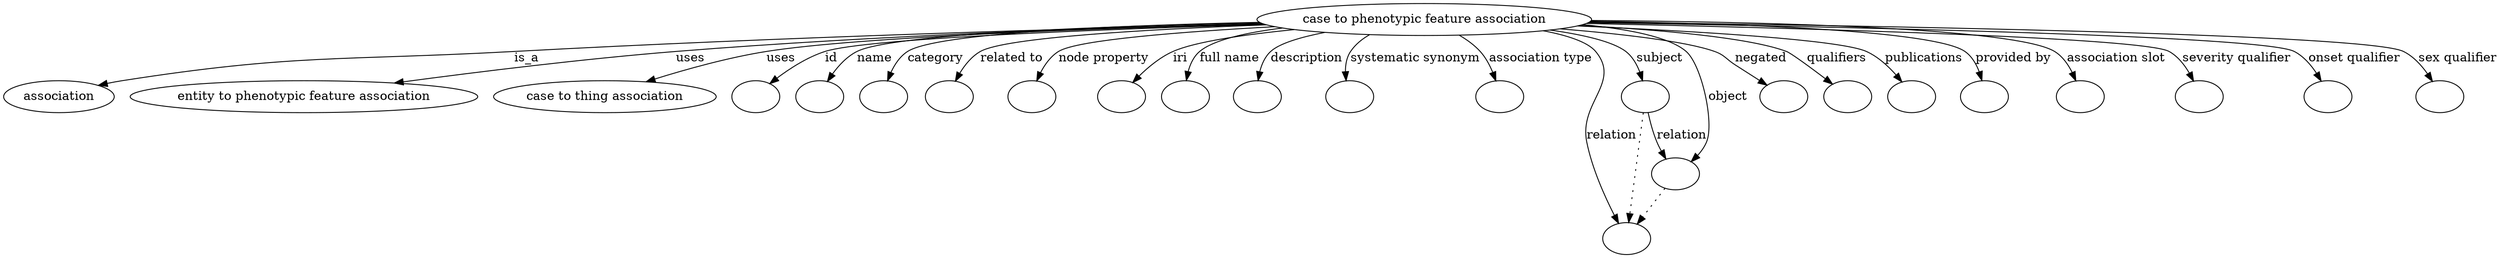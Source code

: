 digraph {
	graph [bb="0,0,2337.2,281"];
	node [label="\N"];
	"case to phenotypic feature association"	 [height=0.5,
		label="case to phenotypic feature association",
		pos="1323.4,263",
		width=4.005];
	association	 [height=0.5,
		pos="49.402,177",
		width=1.3723];
	"case to phenotypic feature association" -> association	 [label=is_a,
		lp="486.68,220",
		pos="e,85.61,189.35 1182.5,258.95 1014.1,253.66 723.7,243.14 474.85,227 311.71,216.42 268.9,226.13 108.4,195 104.2,194.19 99.878,193.19 \
95.569,192.08"];
	"entity to phenotypic feature association"	 [height=0.5,
		pos="266.4,177",
		width=4.1417];
	"case to phenotypic feature association" -> "entity to phenotypic feature association"	 [label=uses,
		lp="629.46,220",
		pos="e,353.38,191.63 1181.8,259.55 1039,255.19 812.47,245.84 617.29,227 531.18,218.69 433.83,204.43 363.55,193.26"];
	"case to thing association"	 [height=0.5,
		pos="529.4,177",
		width=2.6753];
	"case to phenotypic feature association" -> "case to thing association"	 [label=uses,
		lp="714.46,220",
		pos="e,574.26,192.97 1183.7,258.53 1029.5,252.96 791.39,242.27 702.29,227 661.93,220.08 617.58,207.14 583.9,196.16"];
	id	 [color=black,
		height=0.5,
		label="",
		pos="670.4,177",
		width=0.75];
	"case to phenotypic feature association" -> id	 [color=black,
		label=id,
		lp="771.85,220",
		pos="e,689.42,190.09 1180.4,260.53 1041.4,256.91 840.61,248.12 765.51,227 741.39,220.22 716.4,206.79 698.09,195.55",
		style=solid];
	name	 [color=black,
		height=0.5,
		label="",
		pos="742.4,177",
		width=0.75];
	"case to phenotypic feature association" -> name	 [color=black,
		label=name,
		lp="819.56,220",
		pos="e,756.41,192.68 1185.4,257.72 1043.5,251.62 838.69,240.63 804.08,227 789.02,221.07 774.79,210.05 763.8,199.86",
		style=solid];
	category	 [color=black,
		height=0.5,
		label="",
		pos="814.4,177",
		width=0.75];
	"case to phenotypic feature association" -> category	 [color=black,
		label=category,
		lp="878.5,220",
		pos="e,823.35,194.5 1184.7,257.96 1056.9,252.41 882.9,242.21 854.21,227 843.96,221.56 835.44,212.23 828.95,203.08",
		style=solid];
	"related to"	 [color=black,
		height=0.5,
		label="",
		pos="886.4,177",
		width=0.75];
	"case to phenotypic feature association" -> "related to"	 [color=black,
		label="related to",
		lp="946.64,220",
		pos="e,893.53,194.89 1188.3,256.7 1080.2,250.7 942.87,240.58 919.93,227 910.85,221.63 903.72,212.72 898.41,203.89",
		style=solid];
	"node property"	 [color=black,
		height=0.5,
		label="",
		pos="958.4,177",
		width=0.75];
	"case to phenotypic feature association" -> "node property"	 [color=black,
		label="node property",
		lp="1029.5,220",
		pos="e,965,194.79 1195.9,254.53 1109.5,247.88 1007.9,237.95 990.26,227 981.43,221.52 974.61,212.59 969.59,203.78",
		style=solid];
	iri	 [color=black,
		height=0.5,
		label="",
		pos="1030.4,177",
		width=0.75];
	"case to phenotypic feature association" -> iri	 [color=black,
		label=iri,
		lp="1101.6,220",
		pos="e,1045.4,192.22 1214.8,251.08 1166.9,244.77 1116.7,236.39 1095,227 1079.5,220.33 1064.5,209.11 1052.9,198.98",
		style=solid];
	"full name"	 [color=black,
		height=0.5,
		label="",
		pos="1102.4,177",
		width=0.75];
	"case to phenotypic feature association" -> "full name"	 [color=black,
		label="full name",
		lp="1148,220",
		pos="e,1104.7,195.32 1207.3,252.26 1170.2,246.76 1135.2,238.67 1121.1,227 1114.5,221.43 1110.2,213.23 1107.4,205.07",
		style=solid];
	description	 [color=black,
		height=0.5,
		label="",
		pos="1174.4,177",
		width=0.75];
	"case to phenotypic feature association" -> description	 [color=black,
		label=description,
		lp="1217.5,220",
		pos="e,1174.3,195.38 1239.3,248.31 1215.8,242.64 1194.4,235.46 1186.2,227 1180.6,221.23 1177.4,213.3 1175.8,205.46",
		style=solid];
	"systematic synonym"	 [color=black,
		height=0.5,
		label="",
		pos="1255.4,177",
		width=0.75];
	"case to phenotypic feature association" -> "systematic synonym"	 [color=black,
		label="systematic synonym",
		lp="1314.4,220",
		pos="e,1251.6,194.89 1276,245.87 1268.3,240.96 1261.2,234.76 1256.5,227 1252.5,220.48 1251.1,212.54 1251,204.92",
		style=solid];
	"association type"	 [color=black,
		height=0.5,
		label="",
		pos="1392.4,177",
		width=0.75];
	"case to phenotypic feature association" -> "association type"	 [color=black,
		label="association type",
		lp="1424.3,220",
		pos="e,1387,194.84 1351.3,245.28 1358.2,240 1365.1,233.79 1370.4,227 1375.7,220.29 1380,212.12 1383.3,204.34",
		style=solid];
	subject	 [color=black,
		height=0.5,
		label="",
		pos="1522.4,177",
		width=0.75];
	"case to phenotypic feature association" -> subject	 [color=black,
		label=subject,
		lp="1538.2,220",
		pos="e,1521.9,195.15 1433.9,251.29 1466.4,245.77 1496.6,237.93 1508.4,227 1514.6,221.33 1518.1,213.2 1520.1,205.13",
		style=solid];
	negated	 [color=black,
		height=0.5,
		label="",
		pos="1664.4,177",
		width=0.75];
	"case to phenotypic feature association" -> negated	 [color=black,
		label=negated,
		lp="1645.2,220",
		pos="e,1649.6,192.12 1445.4,253.34 1505.8,247.31 1571.7,238.49 1599.4,227 1615.1,220.49 1630.3,209.17 1642.1,198.95",
		style=solid];
	relation	 [color=black,
		height=0.5,
		label="",
		pos="1504.4,18",
		width=0.75];
	"case to phenotypic feature association" -> relation	 [color=black,
		label=relation,
		lp="1492.8,134",
		pos="e,1497.2,35.365 1419.8,249.52 1444.3,244.04 1465.8,236.67 1473.4,227 1500.9,192.08 1464,170.96 1470.6,127 1475,98.254 1485.4,66.645 \
1493.6,44.902",
		style=solid];
	object	 [color=black,
		height=0.5,
		label="",
		pos="1559.4,91",
		width=0.75];
	"case to phenotypic feature association" -> object	 [color=black,
		label=object,
		lp="1607.5,177",
		pos="e,1572,107.32 1436.6,251.76 1493.5,245.06 1552.6,236.11 1562.4,227 1595.5,196.12 1593.7,170.55 1581.4,127 1580.4,123.33 1578.8,119.66 \
1577.1,116.15",
		style=solid];
	qualifiers	 [color=black,
		height=0.5,
		label="",
		pos="1736.4,177",
		width=0.75];
	"case to phenotypic feature association" -> qualifiers	 [color=black,
		label=qualifiers,
		lp="1721.5,220",
		pos="e,1721.7,192.26 1458.5,256.59 1539.3,251.3 1633.5,242.13 1671.4,227 1687.2,220.7 1702.4,209.4 1714.1,199.13",
		style=solid];
	publications	 [color=black,
		height=0.5,
		label="",
		pos="1808.4,177",
		width=0.75];
	"case to phenotypic feature association" -> publications	 [color=black,
		label=publications,
		lp="1807.6,220",
		pos="e,1795.2,193.08 1456.3,256 1571.8,249.24 1724.7,238.37 1751.4,227 1765.3,221.09 1778.2,210.43 1788.2,200.47",
		style=solid];
	"provided by"	 [color=black,
		height=0.5,
		label="",
		pos="1880.4,177",
		width=0.75];
	"case to phenotypic feature association" -> "provided by"	 [color=black,
		label="provided by",
		lp="1894,220",
		pos="e,1873.1,194.49 1465,259.48 1608.2,254.93 1813,245.31 1845.4,227 1854.9,221.6 1862.5,212.4 1868.1,203.35",
		style=solid];
	"association slot"	 [color=black,
		height=0.5,
		label="",
		pos="1961.4,177",
		width=0.75];
	"case to phenotypic feature association" -> "association slot"	 [color=black,
		label="association slot",
		lp="1988.4,220",
		pos="e,1955.6,194.96 1467.2,261.48 1634.4,258.62 1892.7,250.43 1931.4,227 1940,221.76 1946.5,213 1951.2,204.26",
		style=solid];
	"severity qualifier"	 [color=black,
		height=0.5,
		label="",
		pos="2070.4,177",
		width=0.75];
	"case to phenotypic feature association" -> "severity qualifier"	 [color=black,
		label="severity qualifier",
		lp="2099.6,220",
		pos="e,2063.1,194.56 1464.2,259.04 1664.6,252.96 2010.9,240.56 2035.4,227 2045,221.69 2052.6,212.5 2058.2,203.44",
		style=solid];
	"onset qualifier"	 [color=black,
		height=0.5,
		label="",
		pos="2187.4,177",
		width=0.75];
	"case to phenotypic feature association" -> "onset qualifier"	 [color=black,
		label="onset qualifier",
		lp="2207.3,220",
		pos="e,2179.5,194.62 1465.7,259.98 1694.3,254.68 2120.8,242.75 2150.4,227 2160.4,221.7 2168.4,212.38 2174.3,203.22",
		style=solid];
	"sex qualifier"	 [color=black,
		height=0.5,
		label="",
		pos="2290.4,177",
		width=0.75];
	"case to phenotypic feature association" -> "sex qualifier"	 [color=black,
		label="sex qualifier",
		lp="2302.8,220",
		pos="e,2282.1,194.16 1466.4,260.6 1718.1,255.94 2217.2,244.54 2251.4,227 2261.8,221.67 2270.3,212.17 2276.6,202.88",
		style=solid];
	subject -> relation	 [pos="e,1506.4,36.027 1520.3,158.76 1517.2,131.21 1511.3,78.735 1507.6,46.223",
		style=dotted];
	subject -> object	 [label=relation,
		lp="1560.8,134",
		pos="e,1548.7,107.83 1527.2,159.08 1530.1,149.39 1534,137.34 1538.6,127 1540.2,123.57 1541.9,120.04 1543.8,116.61"];
	object -> relation	 [pos="e,1516.6,34.156 1547.2,74.799 1540,65.253 1530.8,52.992 1522.7,42.306",
		style=dotted];
}
